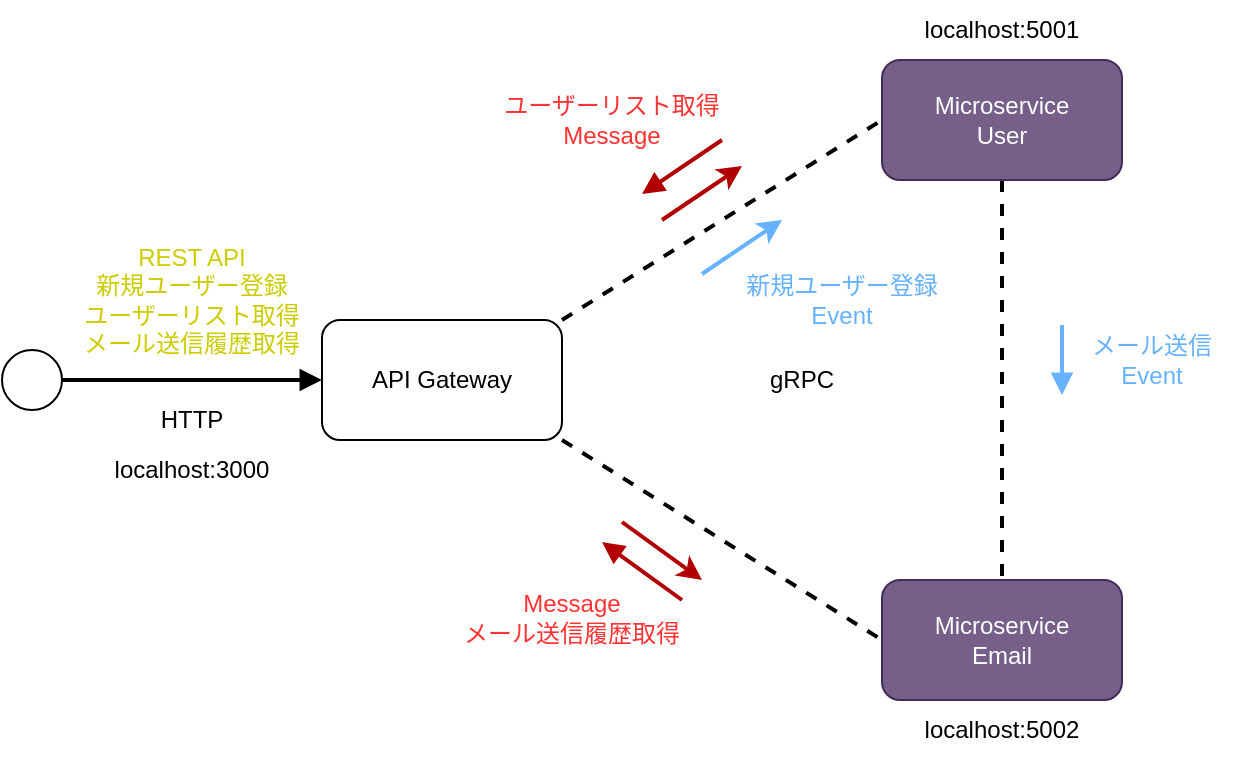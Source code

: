 <mxfile>
    <diagram id="viH5tM2Kxjv4YMQ4BXXN" name="Page-1">
        <mxGraphModel dx="906" dy="622" grid="1" gridSize="10" guides="1" tooltips="1" connect="1" arrows="1" fold="1" page="1" pageScale="1" pageWidth="1169" pageHeight="827" math="0" shadow="0">
            <root>
                <mxCell id="0"/>
                <mxCell id="1" parent="0"/>
                <mxCell id="8" style="edgeStyle=none;html=1;entryX=0;entryY=0.5;entryDx=0;entryDy=0;strokeWidth=2;endArrow=none;endFill=0;dashed=1;exitX=1;exitY=0;exitDx=0;exitDy=0;" edge="1" parent="1" source="2" target="3">
                    <mxGeometry relative="1" as="geometry"/>
                </mxCell>
                <mxCell id="10" style="edgeStyle=none;html=1;entryX=0;entryY=0.5;entryDx=0;entryDy=0;dashed=1;strokeWidth=2;endArrow=none;endFill=0;exitX=1;exitY=1;exitDx=0;exitDy=0;" edge="1" parent="1" source="2" target="4">
                    <mxGeometry relative="1" as="geometry"/>
                </mxCell>
                <mxCell id="2" value="API Gateway" style="rounded=1;whiteSpace=wrap;html=1;" vertex="1" parent="1">
                    <mxGeometry x="200" y="240" width="120" height="60" as="geometry"/>
                </mxCell>
                <mxCell id="9" style="edgeStyle=none;html=1;entryX=0.5;entryY=0;entryDx=0;entryDy=0;dashed=1;strokeWidth=2;endArrow=none;endFill=0;" edge="1" parent="1" source="3" target="4">
                    <mxGeometry relative="1" as="geometry"/>
                </mxCell>
                <mxCell id="3" value="Microservice&lt;br&gt;User" style="rounded=1;whiteSpace=wrap;html=1;fillColor=#76608a;fontColor=#ffffff;strokeColor=#432D57;" vertex="1" parent="1">
                    <mxGeometry x="480" y="110" width="120" height="60" as="geometry"/>
                </mxCell>
                <mxCell id="4" value="Microservice&lt;br&gt;Email" style="rounded=1;whiteSpace=wrap;html=1;fillColor=#76608a;fontColor=#ffffff;strokeColor=#432D57;" vertex="1" parent="1">
                    <mxGeometry x="480" y="370" width="120" height="60" as="geometry"/>
                </mxCell>
                <mxCell id="6" value="" style="ellipse;whiteSpace=wrap;html=1;aspect=fixed;" vertex="1" parent="1">
                    <mxGeometry x="40" y="255" width="30" height="30" as="geometry"/>
                </mxCell>
                <mxCell id="7" value="" style="endArrow=block;html=1;exitX=1;exitY=0.5;exitDx=0;exitDy=0;entryX=0;entryY=0.5;entryDx=0;entryDy=0;strokeWidth=2;endFill=1;" edge="1" parent="1" source="6" target="2">
                    <mxGeometry width="50" height="50" relative="1" as="geometry">
                        <mxPoint x="440" y="350" as="sourcePoint"/>
                        <mxPoint x="490" y="300" as="targetPoint"/>
                    </mxGeometry>
                </mxCell>
                <mxCell id="11" value="gRPC" style="text;html=1;strokeColor=none;fillColor=none;align=center;verticalAlign=middle;whiteSpace=wrap;rounded=0;" vertex="1" parent="1">
                    <mxGeometry x="410" y="255" width="60" height="30" as="geometry"/>
                </mxCell>
                <mxCell id="12" value="REST API&lt;br&gt;新規ユーザー登録&lt;br&gt;ユーザーリスト取得&lt;br&gt;メール送信履歴取得" style="text;html=1;strokeColor=none;fillColor=none;align=center;verticalAlign=middle;whiteSpace=wrap;rounded=0;fontColor=#CCCC00;" vertex="1" parent="1">
                    <mxGeometry x="60" y="190" width="150" height="80" as="geometry"/>
                </mxCell>
                <mxCell id="13" value="ユーザーリスト取得&lt;br&gt;Message" style="text;html=1;strokeColor=none;fillColor=none;align=center;verticalAlign=middle;whiteSpace=wrap;rounded=0;fontColor=#FF3333;" vertex="1" parent="1">
                    <mxGeometry x="270" y="120" width="150" height="40" as="geometry"/>
                </mxCell>
                <mxCell id="14" value="新規ユーザー登録&lt;br&gt;Event" style="text;html=1;strokeColor=none;fillColor=none;align=center;verticalAlign=middle;whiteSpace=wrap;rounded=0;fontColor=#66B2FF;" vertex="1" parent="1">
                    <mxGeometry x="400" y="210" width="120" height="40" as="geometry"/>
                </mxCell>
                <mxCell id="15" value="HTTP" style="text;html=1;strokeColor=none;fillColor=none;align=center;verticalAlign=middle;whiteSpace=wrap;rounded=0;" vertex="1" parent="1">
                    <mxGeometry x="105" y="270" width="60" height="40" as="geometry"/>
                </mxCell>
                <mxCell id="16" value="Message&lt;br&gt;メール送信履歴取得" style="text;html=1;strokeColor=none;fillColor=none;align=center;verticalAlign=middle;whiteSpace=wrap;rounded=0;fontColor=#FF3333;" vertex="1" parent="1">
                    <mxGeometry x="250" y="364" width="150" height="50" as="geometry"/>
                </mxCell>
                <mxCell id="17" value="メール送信&lt;br&gt;Event" style="text;html=1;strokeColor=none;fillColor=none;align=center;verticalAlign=middle;whiteSpace=wrap;rounded=0;fontColor=#66B2FF;" vertex="1" parent="1">
                    <mxGeometry x="570" y="240" width="90" height="40" as="geometry"/>
                </mxCell>
                <mxCell id="18" value="" style="endArrow=classic;html=1;strokeWidth=2;fillColor=#e51400;strokeColor=#B20000;" edge="1" parent="1">
                    <mxGeometry width="50" height="50" relative="1" as="geometry">
                        <mxPoint x="370" y="190" as="sourcePoint"/>
                        <mxPoint x="410" y="163" as="targetPoint"/>
                    </mxGeometry>
                </mxCell>
                <mxCell id="19" value="" style="endArrow=none;html=1;strokeWidth=2;startArrow=block;startFill=1;endFill=0;fillColor=#e51400;strokeColor=#B20000;" edge="1" parent="1">
                    <mxGeometry width="50" height="50" relative="1" as="geometry">
                        <mxPoint x="360" y="177" as="sourcePoint"/>
                        <mxPoint x="400" y="150" as="targetPoint"/>
                    </mxGeometry>
                </mxCell>
                <mxCell id="20" value="" style="endArrow=classic;html=1;strokeWidth=2;fillColor=#e51400;strokeColor=#B20000;" edge="1" parent="1">
                    <mxGeometry width="50" height="50" relative="1" as="geometry">
                        <mxPoint x="350" y="341" as="sourcePoint"/>
                        <mxPoint x="390" y="370" as="targetPoint"/>
                    </mxGeometry>
                </mxCell>
                <mxCell id="21" value="" style="endArrow=none;html=1;strokeWidth=2;fillColor=#e51400;strokeColor=#B20000;startArrow=block;startFill=1;endFill=0;" edge="1" parent="1">
                    <mxGeometry width="50" height="50" relative="1" as="geometry">
                        <mxPoint x="340" y="351" as="sourcePoint"/>
                        <mxPoint x="380" y="380" as="targetPoint"/>
                    </mxGeometry>
                </mxCell>
                <mxCell id="24" value="" style="endArrow=classic;html=1;strokeWidth=2;fillColor=#e51400;strokeColor=#66B2FF;" edge="1" parent="1">
                    <mxGeometry width="50" height="50" relative="1" as="geometry">
                        <mxPoint x="390" y="217" as="sourcePoint"/>
                        <mxPoint x="430" y="190" as="targetPoint"/>
                    </mxGeometry>
                </mxCell>
                <mxCell id="22" value="" style="endArrow=none;html=1;strokeWidth=2;fillColor=#e51400;strokeColor=#66B2FF;startArrow=block;startFill=1;endFill=0;" edge="1" parent="1">
                    <mxGeometry width="50" height="50" relative="1" as="geometry">
                        <mxPoint x="570" y="277.5" as="sourcePoint"/>
                        <mxPoint x="570" y="242.5" as="targetPoint"/>
                    </mxGeometry>
                </mxCell>
                <mxCell id="25" value="localhost:3000" style="text;html=1;strokeColor=none;fillColor=none;align=center;verticalAlign=middle;whiteSpace=wrap;rounded=0;fontColor=default;" vertex="1" parent="1">
                    <mxGeometry x="90" y="300" width="90" height="30" as="geometry"/>
                </mxCell>
                <mxCell id="26" value="localhost:5001" style="text;html=1;strokeColor=none;fillColor=none;align=center;verticalAlign=middle;whiteSpace=wrap;rounded=0;fontColor=default;" vertex="1" parent="1">
                    <mxGeometry x="495" y="80" width="90" height="30" as="geometry"/>
                </mxCell>
                <mxCell id="27" value="localhost:5002" style="text;html=1;strokeColor=none;fillColor=none;align=center;verticalAlign=middle;whiteSpace=wrap;rounded=0;fontColor=default;" vertex="1" parent="1">
                    <mxGeometry x="495" y="430" width="90" height="30" as="geometry"/>
                </mxCell>
            </root>
        </mxGraphModel>
    </diagram>
</mxfile>
